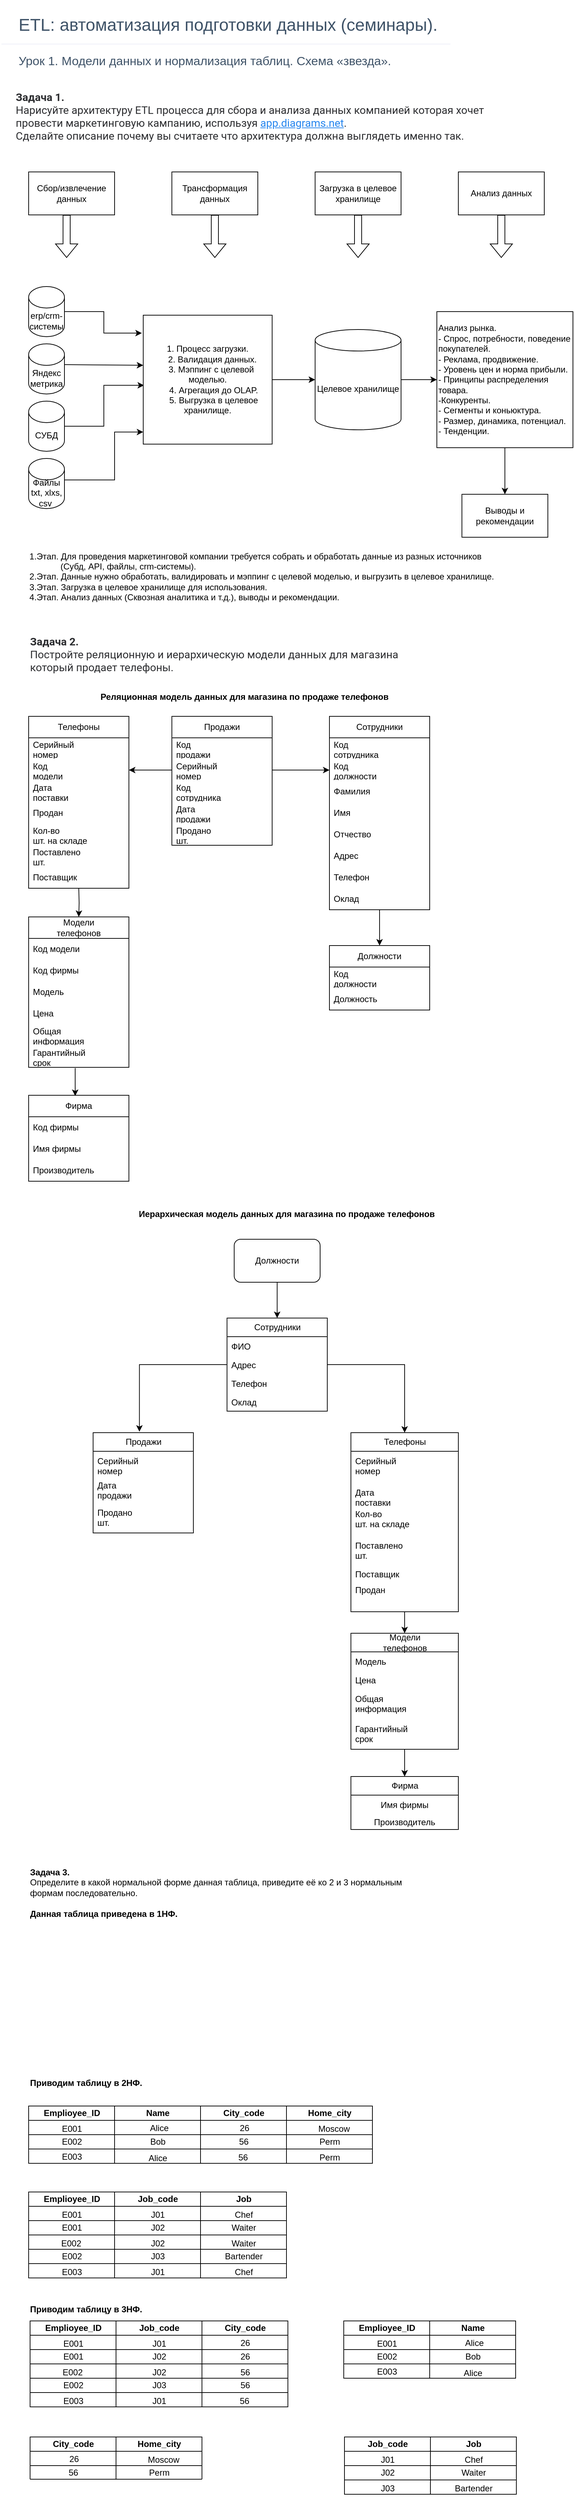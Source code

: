 <mxfile version="22.1.11" type="device">
  <diagram name="Страница — 1" id="2pCsTsZ0x85iyXRWBJ1C">
    <mxGraphModel dx="2501" dy="1915" grid="1" gridSize="10" guides="1" tooltips="1" connect="1" arrows="1" fold="1" page="1" pageScale="1" pageWidth="827" pageHeight="1169" math="0" shadow="0">
      <root>
        <mxCell id="0" />
        <mxCell id="1" parent="0" />
        <mxCell id="4Aqi2SxHFl3eGZzJkiWf-13" value="Продажи" style="swimlane;fontStyle=0;childLayout=stackLayout;horizontal=1;startSize=30;horizontalStack=0;resizeParent=1;resizeParentMax=0;resizeLast=0;collapsible=1;marginBottom=0;whiteSpace=wrap;html=1;" parent="1" vertex="1">
          <mxGeometry x="-560" y="-160" width="140" height="180" as="geometry" />
        </mxCell>
        <mxCell id="4Aqi2SxHFl3eGZzJkiWf-14" value="Код&lt;br/&gt;продажи" style="text;strokeColor=none;fillColor=none;align=left;verticalAlign=middle;spacingLeft=4;spacingRight=4;overflow=hidden;points=[[0,0.5],[1,0.5]];portConstraint=eastwest;rotatable=0;whiteSpace=wrap;html=1;" parent="4Aqi2SxHFl3eGZzJkiWf-13" vertex="1">
          <mxGeometry y="30" width="140" height="30" as="geometry" />
        </mxCell>
        <mxCell id="4Aqi2SxHFl3eGZzJkiWf-15" value="Серийный&lt;br/&gt;номер" style="text;strokeColor=none;fillColor=none;align=left;verticalAlign=middle;spacingLeft=4;spacingRight=4;overflow=hidden;points=[[0,0.5],[1,0.5]];portConstraint=eastwest;rotatable=0;whiteSpace=wrap;html=1;" parent="4Aqi2SxHFl3eGZzJkiWf-13" vertex="1">
          <mxGeometry y="60" width="140" height="30" as="geometry" />
        </mxCell>
        <mxCell id="4Aqi2SxHFl3eGZzJkiWf-16" value="Код&lt;br/&gt;сотрудника" style="text;strokeColor=none;fillColor=none;align=left;verticalAlign=middle;spacingLeft=4;spacingRight=4;overflow=hidden;points=[[0,0.5],[1,0.5]];portConstraint=eastwest;rotatable=0;whiteSpace=wrap;html=1;" parent="4Aqi2SxHFl3eGZzJkiWf-13" vertex="1">
          <mxGeometry y="90" width="140" height="30" as="geometry" />
        </mxCell>
        <mxCell id="ZsHg2eRCl6iXn9qxLOR--1" value="Дата&lt;br/&gt;продажи" style="text;strokeColor=none;fillColor=none;align=left;verticalAlign=middle;spacingLeft=4;spacingRight=4;overflow=hidden;points=[[0,0.5],[1,0.5]];portConstraint=eastwest;rotatable=0;whiteSpace=wrap;html=1;" parent="4Aqi2SxHFl3eGZzJkiWf-13" vertex="1">
          <mxGeometry y="120" width="140" height="30" as="geometry" />
        </mxCell>
        <mxCell id="ZsHg2eRCl6iXn9qxLOR--2" value="Продано&lt;br/&gt;шт." style="text;strokeColor=none;fillColor=none;align=left;verticalAlign=middle;spacingLeft=4;spacingRight=4;overflow=hidden;points=[[0,0.5],[1,0.5]];portConstraint=eastwest;rotatable=0;whiteSpace=wrap;html=1;" parent="4Aqi2SxHFl3eGZzJkiWf-13" vertex="1">
          <mxGeometry y="150" width="140" height="30" as="geometry" />
        </mxCell>
        <mxCell id="4Aqi2SxHFl3eGZzJkiWf-21" value="Сотрудники" style="swimlane;fontStyle=0;childLayout=stackLayout;horizontal=1;startSize=30;horizontalStack=0;resizeParent=1;resizeParentMax=0;resizeLast=0;collapsible=1;marginBottom=0;whiteSpace=wrap;html=1;" parent="1" vertex="1">
          <mxGeometry x="-340" y="-160" width="140" height="270" as="geometry">
            <mxRectangle x="-360" y="630" width="110" height="30" as="alternateBounds" />
          </mxGeometry>
        </mxCell>
        <mxCell id="4Aqi2SxHFl3eGZzJkiWf-22" value="Код&lt;br/&gt;сотрудника" style="text;strokeColor=none;fillColor=none;align=left;verticalAlign=middle;spacingLeft=4;spacingRight=4;overflow=hidden;points=[[0,0.5],[1,0.5]];portConstraint=eastwest;rotatable=0;whiteSpace=wrap;html=1;" parent="4Aqi2SxHFl3eGZzJkiWf-21" vertex="1">
          <mxGeometry y="30" width="140" height="30" as="geometry" />
        </mxCell>
        <mxCell id="4Aqi2SxHFl3eGZzJkiWf-23" value="Код&lt;br/&gt;должности" style="text;strokeColor=none;fillColor=none;align=left;verticalAlign=middle;spacingLeft=4;spacingRight=4;overflow=hidden;points=[[0,0.5],[1,0.5]];portConstraint=eastwest;rotatable=0;whiteSpace=wrap;html=1;" parent="4Aqi2SxHFl3eGZzJkiWf-21" vertex="1">
          <mxGeometry y="60" width="140" height="30" as="geometry" />
        </mxCell>
        <mxCell id="4Aqi2SxHFl3eGZzJkiWf-24" value="Фамилия" style="text;strokeColor=none;fillColor=none;align=left;verticalAlign=middle;spacingLeft=4;spacingRight=4;overflow=hidden;points=[[0,0.5],[1,0.5]];portConstraint=eastwest;rotatable=0;whiteSpace=wrap;html=1;" parent="4Aqi2SxHFl3eGZzJkiWf-21" vertex="1">
          <mxGeometry y="90" width="140" height="30" as="geometry" />
        </mxCell>
        <mxCell id="ZsHg2eRCl6iXn9qxLOR--3" value="Имя" style="text;strokeColor=none;fillColor=none;align=left;verticalAlign=middle;spacingLeft=4;spacingRight=4;overflow=hidden;points=[[0,0.5],[1,0.5]];portConstraint=eastwest;rotatable=0;whiteSpace=wrap;html=1;" parent="4Aqi2SxHFl3eGZzJkiWf-21" vertex="1">
          <mxGeometry y="120" width="140" height="30" as="geometry" />
        </mxCell>
        <mxCell id="ZsHg2eRCl6iXn9qxLOR--4" value="Отчество" style="text;strokeColor=none;fillColor=none;align=left;verticalAlign=middle;spacingLeft=4;spacingRight=4;overflow=hidden;points=[[0,0.5],[1,0.5]];portConstraint=eastwest;rotatable=0;whiteSpace=wrap;html=1;" parent="4Aqi2SxHFl3eGZzJkiWf-21" vertex="1">
          <mxGeometry y="150" width="140" height="30" as="geometry" />
        </mxCell>
        <mxCell id="ZsHg2eRCl6iXn9qxLOR--5" value="Адрес" style="text;strokeColor=none;fillColor=none;align=left;verticalAlign=middle;spacingLeft=4;spacingRight=4;overflow=hidden;points=[[0,0.5],[1,0.5]];portConstraint=eastwest;rotatable=0;whiteSpace=wrap;html=1;" parent="4Aqi2SxHFl3eGZzJkiWf-21" vertex="1">
          <mxGeometry y="180" width="140" height="30" as="geometry" />
        </mxCell>
        <mxCell id="ZsHg2eRCl6iXn9qxLOR--19" value="" style="endArrow=classic;html=1;rounded=0;entryX=0.5;entryY=0;entryDx=0;entryDy=0;" parent="4Aqi2SxHFl3eGZzJkiWf-21" target="4Aqi2SxHFl3eGZzJkiWf-25" edge="1">
          <mxGeometry width="50" height="50" relative="1" as="geometry">
            <mxPoint x="70" y="270" as="sourcePoint" />
            <mxPoint x="120" y="220" as="targetPoint" />
          </mxGeometry>
        </mxCell>
        <mxCell id="ZsHg2eRCl6iXn9qxLOR--6" value="Телефон" style="text;strokeColor=none;fillColor=none;align=left;verticalAlign=middle;spacingLeft=4;spacingRight=4;overflow=hidden;points=[[0,0.5],[1,0.5]];portConstraint=eastwest;rotatable=0;whiteSpace=wrap;html=1;" parent="4Aqi2SxHFl3eGZzJkiWf-21" vertex="1">
          <mxGeometry y="210" width="140" height="30" as="geometry" />
        </mxCell>
        <mxCell id="ZsHg2eRCl6iXn9qxLOR--7" value="Оклад" style="text;strokeColor=none;fillColor=none;align=left;verticalAlign=middle;spacingLeft=4;spacingRight=4;overflow=hidden;points=[[0,0.5],[1,0.5]];portConstraint=eastwest;rotatable=0;whiteSpace=wrap;html=1;" parent="4Aqi2SxHFl3eGZzJkiWf-21" vertex="1">
          <mxGeometry y="240" width="140" height="30" as="geometry" />
        </mxCell>
        <mxCell id="4Aqi2SxHFl3eGZzJkiWf-25" value="Должности" style="swimlane;fontStyle=0;childLayout=stackLayout;horizontal=1;startSize=30;horizontalStack=0;resizeParent=1;resizeParentMax=0;resizeLast=0;collapsible=1;marginBottom=0;whiteSpace=wrap;html=1;" parent="1" vertex="1">
          <mxGeometry x="-340" y="160" width="140" height="90" as="geometry" />
        </mxCell>
        <mxCell id="4Aqi2SxHFl3eGZzJkiWf-26" value="Код&lt;br/&gt;должности" style="text;strokeColor=none;fillColor=none;align=left;verticalAlign=middle;spacingLeft=4;spacingRight=4;overflow=hidden;points=[[0,0.5],[1,0.5]];portConstraint=eastwest;rotatable=0;whiteSpace=wrap;html=1;" parent="4Aqi2SxHFl3eGZzJkiWf-25" vertex="1">
          <mxGeometry y="30" width="140" height="30" as="geometry" />
        </mxCell>
        <mxCell id="4Aqi2SxHFl3eGZzJkiWf-27" value="Должность" style="text;strokeColor=none;fillColor=none;align=left;verticalAlign=middle;spacingLeft=4;spacingRight=4;overflow=hidden;points=[[0,0.5],[1,0.5]];portConstraint=eastwest;rotatable=0;whiteSpace=wrap;html=1;" parent="4Aqi2SxHFl3eGZzJkiWf-25" vertex="1">
          <mxGeometry y="60" width="140" height="30" as="geometry" />
        </mxCell>
        <mxCell id="4Aqi2SxHFl3eGZzJkiWf-49" value="Телефоны" style="swimlane;fontStyle=0;childLayout=stackLayout;horizontal=1;startSize=30;horizontalStack=0;resizeParent=1;resizeParentMax=0;resizeLast=0;collapsible=1;marginBottom=0;whiteSpace=wrap;html=1;" parent="1" vertex="1">
          <mxGeometry x="-760" y="-160" width="140" height="240" as="geometry" />
        </mxCell>
        <mxCell id="4Aqi2SxHFl3eGZzJkiWf-50" value="Серийный&lt;br/&gt;номер" style="text;strokeColor=none;fillColor=none;align=left;verticalAlign=middle;spacingLeft=4;spacingRight=4;overflow=hidden;points=[[0,0.5],[1,0.5]];portConstraint=eastwest;rotatable=0;whiteSpace=wrap;html=1;" parent="4Aqi2SxHFl3eGZzJkiWf-49" vertex="1">
          <mxGeometry y="30" width="140" height="30" as="geometry" />
        </mxCell>
        <mxCell id="4Aqi2SxHFl3eGZzJkiWf-51" value="Код&lt;br/&gt;модели" style="text;strokeColor=none;fillColor=none;align=left;verticalAlign=middle;spacingLeft=4;spacingRight=4;overflow=hidden;points=[[0,0.5],[1,0.5]];portConstraint=eastwest;rotatable=0;whiteSpace=wrap;html=1;" parent="4Aqi2SxHFl3eGZzJkiWf-49" vertex="1">
          <mxGeometry y="60" width="140" height="30" as="geometry" />
        </mxCell>
        <mxCell id="4Aqi2SxHFl3eGZzJkiWf-52" value="Дата&lt;br/&gt;поставки" style="text;strokeColor=none;fillColor=none;align=left;verticalAlign=middle;spacingLeft=4;spacingRight=4;overflow=hidden;points=[[0,0.5],[1,0.5]];portConstraint=eastwest;rotatable=0;whiteSpace=wrap;html=1;" parent="4Aqi2SxHFl3eGZzJkiWf-49" vertex="1">
          <mxGeometry y="90" width="140" height="30" as="geometry" />
        </mxCell>
        <mxCell id="ZsHg2eRCl6iXn9qxLOR--8" value="Продан" style="text;strokeColor=none;fillColor=none;align=left;verticalAlign=middle;spacingLeft=4;spacingRight=4;overflow=hidden;points=[[0,0.5],[1,0.5]];portConstraint=eastwest;rotatable=0;whiteSpace=wrap;html=1;" parent="4Aqi2SxHFl3eGZzJkiWf-49" vertex="1">
          <mxGeometry y="120" width="140" height="30" as="geometry" />
        </mxCell>
        <mxCell id="ZsHg2eRCl6iXn9qxLOR--9" value="Кол-во&lt;br/&gt;шт. на складе" style="text;strokeColor=none;fillColor=none;align=left;verticalAlign=middle;spacingLeft=4;spacingRight=4;overflow=hidden;points=[[0,0.5],[1,0.5]];portConstraint=eastwest;rotatable=0;whiteSpace=wrap;html=1;" parent="4Aqi2SxHFl3eGZzJkiWf-49" vertex="1">
          <mxGeometry y="150" width="140" height="30" as="geometry" />
        </mxCell>
        <mxCell id="ZsHg2eRCl6iXn9qxLOR--10" value="Поставлено&lt;br/&gt;шт." style="text;strokeColor=none;fillColor=none;align=left;verticalAlign=middle;spacingLeft=4;spacingRight=4;overflow=hidden;points=[[0,0.5],[1,0.5]];portConstraint=eastwest;rotatable=0;whiteSpace=wrap;html=1;" parent="4Aqi2SxHFl3eGZzJkiWf-49" vertex="1">
          <mxGeometry y="180" width="140" height="30" as="geometry" />
        </mxCell>
        <mxCell id="ZsHg2eRCl6iXn9qxLOR--11" value="Поставщик" style="text;strokeColor=none;fillColor=none;align=left;verticalAlign=middle;spacingLeft=4;spacingRight=4;overflow=hidden;points=[[0,0.5],[1,0.5]];portConstraint=eastwest;rotatable=0;whiteSpace=wrap;html=1;" parent="4Aqi2SxHFl3eGZzJkiWf-49" vertex="1">
          <mxGeometry y="210" width="140" height="30" as="geometry" />
        </mxCell>
        <mxCell id="4Aqi2SxHFl3eGZzJkiWf-53" value="Модели&lt;br/&gt;телефонов" style="swimlane;fontStyle=0;childLayout=stackLayout;horizontal=1;startSize=30;horizontalStack=0;resizeParent=1;resizeParentMax=0;resizeLast=0;collapsible=1;marginBottom=0;whiteSpace=wrap;html=1;" parent="1" vertex="1">
          <mxGeometry x="-760" y="120" width="140" height="210" as="geometry" />
        </mxCell>
        <mxCell id="4Aqi2SxHFl3eGZzJkiWf-54" value="Код модели" style="text;strokeColor=none;fillColor=none;align=left;verticalAlign=middle;spacingLeft=4;spacingRight=4;overflow=hidden;points=[[0,0.5],[1,0.5]];portConstraint=eastwest;rotatable=0;whiteSpace=wrap;html=1;" parent="4Aqi2SxHFl3eGZzJkiWf-53" vertex="1">
          <mxGeometry y="30" width="140" height="30" as="geometry" />
        </mxCell>
        <mxCell id="4Aqi2SxHFl3eGZzJkiWf-55" value="Код фирмы" style="text;strokeColor=none;fillColor=none;align=left;verticalAlign=middle;spacingLeft=4;spacingRight=4;overflow=hidden;points=[[0,0.5],[1,0.5]];portConstraint=eastwest;rotatable=0;whiteSpace=wrap;html=1;" parent="4Aqi2SxHFl3eGZzJkiWf-53" vertex="1">
          <mxGeometry y="60" width="140" height="30" as="geometry" />
        </mxCell>
        <mxCell id="4Aqi2SxHFl3eGZzJkiWf-56" value="Модель" style="text;strokeColor=none;fillColor=none;align=left;verticalAlign=middle;spacingLeft=4;spacingRight=4;overflow=hidden;points=[[0,0.5],[1,0.5]];portConstraint=eastwest;rotatable=0;whiteSpace=wrap;html=1;" parent="4Aqi2SxHFl3eGZzJkiWf-53" vertex="1">
          <mxGeometry y="90" width="140" height="30" as="geometry" />
        </mxCell>
        <mxCell id="ZsHg2eRCl6iXn9qxLOR--12" value="Цена" style="text;strokeColor=none;fillColor=none;align=left;verticalAlign=middle;spacingLeft=4;spacingRight=4;overflow=hidden;points=[[0,0.5],[1,0.5]];portConstraint=eastwest;rotatable=0;whiteSpace=wrap;html=1;" parent="4Aqi2SxHFl3eGZzJkiWf-53" vertex="1">
          <mxGeometry y="120" width="140" height="30" as="geometry" />
        </mxCell>
        <mxCell id="ZsHg2eRCl6iXn9qxLOR--13" value="Общая&lt;br/&gt;информация" style="text;strokeColor=none;fillColor=none;align=left;verticalAlign=middle;spacingLeft=4;spacingRight=4;overflow=hidden;points=[[0,0.5],[1,0.5]];portConstraint=eastwest;rotatable=0;whiteSpace=wrap;html=1;" parent="4Aqi2SxHFl3eGZzJkiWf-53" vertex="1">
          <mxGeometry y="150" width="140" height="30" as="geometry" />
        </mxCell>
        <mxCell id="ZsHg2eRCl6iXn9qxLOR--14" value="Гарантийный&lt;br style=&quot;border-color: var(--border-color);&quot;&gt;срок" style="text;strokeColor=none;fillColor=none;align=left;verticalAlign=middle;spacingLeft=4;spacingRight=4;overflow=hidden;points=[[0,0.5],[1,0.5]];portConstraint=eastwest;rotatable=0;whiteSpace=wrap;html=1;" parent="4Aqi2SxHFl3eGZzJkiWf-53" vertex="1">
          <mxGeometry y="180" width="140" height="30" as="geometry" />
        </mxCell>
        <mxCell id="4Aqi2SxHFl3eGZzJkiWf-57" value="Фирма" style="swimlane;fontStyle=0;childLayout=stackLayout;horizontal=1;startSize=30;horizontalStack=0;resizeParent=1;resizeParentMax=0;resizeLast=0;collapsible=1;marginBottom=0;whiteSpace=wrap;html=1;" parent="1" vertex="1">
          <mxGeometry x="-760" y="369" width="140" height="120" as="geometry" />
        </mxCell>
        <mxCell id="4Aqi2SxHFl3eGZzJkiWf-58" value="Код фирмы" style="text;strokeColor=none;fillColor=none;align=left;verticalAlign=middle;spacingLeft=4;spacingRight=4;overflow=hidden;points=[[0,0.5],[1,0.5]];portConstraint=eastwest;rotatable=0;whiteSpace=wrap;html=1;" parent="4Aqi2SxHFl3eGZzJkiWf-57" vertex="1">
          <mxGeometry y="30" width="140" height="30" as="geometry" />
        </mxCell>
        <mxCell id="4Aqi2SxHFl3eGZzJkiWf-59" value="Имя фирмы" style="text;strokeColor=none;fillColor=none;align=left;verticalAlign=middle;spacingLeft=4;spacingRight=4;overflow=hidden;points=[[0,0.5],[1,0.5]];portConstraint=eastwest;rotatable=0;whiteSpace=wrap;html=1;" parent="4Aqi2SxHFl3eGZzJkiWf-57" vertex="1">
          <mxGeometry y="60" width="140" height="30" as="geometry" />
        </mxCell>
        <mxCell id="ZsHg2eRCl6iXn9qxLOR--102" value="Производитель" style="text;strokeColor=none;fillColor=none;align=left;verticalAlign=middle;spacingLeft=4;spacingRight=4;overflow=hidden;points=[[0,0.5],[1,0.5]];portConstraint=eastwest;rotatable=0;whiteSpace=wrap;html=1;" parent="4Aqi2SxHFl3eGZzJkiWf-57" vertex="1">
          <mxGeometry y="90" width="140" height="30" as="geometry" />
        </mxCell>
        <mxCell id="4Aqi2SxHFl3eGZzJkiWf-68" value="&lt;header class=&quot;main-content-wrapper__header&quot; style=&quot;box-sizing: border-box; display: flex; align-items: center; min-height: 55px; padding: 0px 18px 8px 24px; border-bottom: 1px solid rgba(164, 175, 221, 0.2); font-family: Onest, sans-serif; font-style: normal; font-weight: 500; font-size: 24px; line-height: 24px; color: rgb(44, 45, 48); font-variant-ligatures: normal; font-variant-caps: normal; letter-spacing: normal; orphans: 2; text-align: start; text-indent: 0px; text-transform: none; widows: 2; word-spacing: 0px; -webkit-text-stroke-width: 0px; background-color: rgb(255, 255, 255); text-decoration-thickness: initial; text-decoration-style: initial; text-decoration-color: initial;&quot;&gt;&lt;h2 style=&quot;box-sizing: border-box; font-family: Onest, sans-serif; font-weight: 500; line-height: 24px; color: rgb(63, 83, 104); margin: 10px 0px 0px; font-size: 24px;&quot;&gt;ETL: автоматизация подготовки данных (семинары).&lt;/h2&gt;&lt;/header&gt;&lt;header style=&quot;box-sizing: border-box; display: flex; align-items: center; min-height: 55px; padding: 0px 18px 8px 24px; color: rgb(44, 45, 48); font-family: Onest, Roboto, &amp;quot;San Francisco&amp;quot;, &amp;quot;Helvetica Neue&amp;quot;, Helvetica, Arial; font-size: 15px; font-style: normal; font-variant-ligatures: normal; font-variant-caps: normal; font-weight: 400; letter-spacing: normal; orphans: 2; text-align: start; text-indent: 0px; text-transform: none; widows: 2; word-spacing: 0px; -webkit-text-stroke-width: 0px; background-color: rgb(255, 255, 255); text-decoration-thickness: initial; text-decoration-style: initial; text-decoration-color: initial;&quot;&gt;&lt;div class=&quot;title-block&quot; style=&quot;box-sizing: border-box; flex: 1 1 0%; position: relative;&quot;&gt;&lt;h3 class=&quot;title&quot; style=&quot;box-sizing: border-box; font-family: Onest, sans-serif; font-weight: 500; line-height: 24px; color: rgb(63, 83, 104); margin: 0px; font-size: 17px; font-style: normal;&quot;&gt;Урок 1. Модели данных и нормализация таблиц. Схема «звезда».&lt;/h3&gt;&lt;/div&gt;&lt;/header&gt;" style="text;whiteSpace=wrap;html=1;" parent="1" vertex="1">
          <mxGeometry x="-800" y="-1160" width="640" height="120" as="geometry" />
        </mxCell>
        <mxCell id="4Aqi2SxHFl3eGZzJkiWf-69" value="&lt;span style=&quot;color: rgb(44, 45, 48); font-family: Onest, Roboto, &amp;quot;San Francisco&amp;quot;, &amp;quot;Helvetica Neue&amp;quot;, Helvetica, Arial; font-size: 15px; font-style: normal; font-variant-ligatures: normal; font-variant-caps: normal; letter-spacing: normal; orphans: 2; text-align: start; text-indent: 0px; text-transform: none; widows: 2; word-spacing: 0px; -webkit-text-stroke-width: 0px; background-color: rgb(255, 255, 255); text-decoration-thickness: initial; text-decoration-style: initial; text-decoration-color: initial; float: none; display: inline !important;&quot;&gt;&lt;b&gt;Задача 1.&lt;/b&gt;&lt;br&gt;Нарисуйте архитектуру ETL процесса для сбора и анализа данных компанией которая хочет&amp;nbsp; &amp;nbsp; &amp;nbsp; &amp;nbsp; &amp;nbsp; &amp;nbsp; &amp;nbsp; провести маркетинговую кампанию, используя&lt;span style=&quot;font-weight: 400;&quot;&gt;&amp;nbsp;&lt;/span&gt;&lt;/span&gt;&lt;a href=&quot;http://app.diagrams.net/&quot; target=&quot;_blank&quot; style=&quot;box-sizing: border-box; background-color: rgb(255, 255, 255); color: rgb(37, 133, 238); text-decoration: underline; cursor: pointer; overflow-wrap: break-word; font-family: Onest, Roboto, &amp;quot;San Francisco&amp;quot;, &amp;quot;Helvetica Neue&amp;quot;, Helvetica, Arial; font-size: 15px; font-style: normal; font-variant-ligatures: normal; font-variant-caps: normal; font-weight: 400; letter-spacing: normal; orphans: 2; text-align: start; text-indent: 0px; text-transform: none; widows: 2; word-spacing: 0px; -webkit-text-stroke-width: 0px;&quot;&gt;app.diagrams.net&lt;/a&gt;&lt;span style=&quot;color: rgb(44, 45, 48); font-family: Onest, Roboto, &amp;quot;San Francisco&amp;quot;, &amp;quot;Helvetica Neue&amp;quot;, Helvetica, Arial; font-size: 15px; font-style: normal; font-variant-ligatures: normal; font-variant-caps: normal; font-weight: 400; letter-spacing: normal; orphans: 2; text-align: start; text-indent: 0px; text-transform: none; widows: 2; word-spacing: 0px; -webkit-text-stroke-width: 0px; background-color: rgb(255, 255, 255); text-decoration-thickness: initial; text-decoration-style: initial; text-decoration-color: initial; float: none; display: inline !important;&quot;&gt;.&lt;br&gt;Сделайте описание почему вы считаете что архитектура должна выглядеть именно так.&lt;/span&gt;" style="text;whiteSpace=wrap;html=1;" parent="1" vertex="1">
          <mxGeometry x="-780" y="-1040" width="710" height="80" as="geometry" />
        </mxCell>
        <mxCell id="4Aqi2SxHFl3eGZzJkiWf-70" value="Сбор/извлечение данных" style="rounded=0;whiteSpace=wrap;html=1;" parent="1" vertex="1">
          <mxGeometry x="-760" y="-920" width="120" height="60" as="geometry" />
        </mxCell>
        <mxCell id="4Aqi2SxHFl3eGZzJkiWf-71" value="Трансформация данных" style="rounded=0;whiteSpace=wrap;html=1;" parent="1" vertex="1">
          <mxGeometry x="-560" y="-920" width="120" height="60" as="geometry" />
        </mxCell>
        <mxCell id="4Aqi2SxHFl3eGZzJkiWf-72" value="Загрузка в целевое хранилище" style="rounded=0;whiteSpace=wrap;html=1;" parent="1" vertex="1">
          <mxGeometry x="-360" y="-920" width="120" height="60" as="geometry" />
        </mxCell>
        <mxCell id="4Aqi2SxHFl3eGZzJkiWf-73" value="Анализ данных" style="rounded=0;whiteSpace=wrap;html=1;" parent="1" vertex="1">
          <mxGeometry x="-160" y="-920" width="120" height="60" as="geometry" />
        </mxCell>
        <mxCell id="4Aqi2SxHFl3eGZzJkiWf-80" style="edgeStyle=orthogonalEdgeStyle;rounded=0;orthogonalLoop=1;jettySize=auto;html=1;entryX=-0.011;entryY=0.139;entryDx=0;entryDy=0;entryPerimeter=0;" parent="1" source="4Aqi2SxHFl3eGZzJkiWf-74" target="4Aqi2SxHFl3eGZzJkiWf-78" edge="1">
          <mxGeometry relative="1" as="geometry" />
        </mxCell>
        <mxCell id="4Aqi2SxHFl3eGZzJkiWf-74" value="erp/crm-системы" style="shape=cylinder3;whiteSpace=wrap;html=1;boundedLbl=1;backgroundOutline=1;size=15;" parent="1" vertex="1">
          <mxGeometry x="-760" y="-760" width="50" height="70" as="geometry" />
        </mxCell>
        <mxCell id="4Aqi2SxHFl3eGZzJkiWf-81" style="edgeStyle=orthogonalEdgeStyle;rounded=0;orthogonalLoop=1;jettySize=auto;html=1;entryX=0;entryY=0.394;entryDx=0;entryDy=0;entryPerimeter=0;" parent="1" edge="1">
          <mxGeometry relative="1" as="geometry">
            <mxPoint x="-710" y="-651" as="sourcePoint" />
            <mxPoint x="-600" y="-650.08" as="targetPoint" />
          </mxGeometry>
        </mxCell>
        <mxCell id="4Aqi2SxHFl3eGZzJkiWf-75" value="Яндекс&lt;br&gt;метрика" style="shape=cylinder3;whiteSpace=wrap;html=1;boundedLbl=1;backgroundOutline=1;size=15;" parent="1" vertex="1">
          <mxGeometry x="-760" y="-680" width="50" height="70" as="geometry" />
        </mxCell>
        <mxCell id="4Aqi2SxHFl3eGZzJkiWf-82" style="edgeStyle=orthogonalEdgeStyle;rounded=0;orthogonalLoop=1;jettySize=auto;html=1;entryX=0.006;entryY=0.544;entryDx=0;entryDy=0;entryPerimeter=0;" parent="1" source="4Aqi2SxHFl3eGZzJkiWf-76" target="4Aqi2SxHFl3eGZzJkiWf-78" edge="1">
          <mxGeometry relative="1" as="geometry" />
        </mxCell>
        <mxCell id="4Aqi2SxHFl3eGZzJkiWf-76" value="СУБД" style="shape=cylinder3;whiteSpace=wrap;html=1;boundedLbl=1;backgroundOutline=1;size=15;" parent="1" vertex="1">
          <mxGeometry x="-760" y="-600" width="50" height="70" as="geometry" />
        </mxCell>
        <mxCell id="4Aqi2SxHFl3eGZzJkiWf-83" style="edgeStyle=orthogonalEdgeStyle;rounded=0;orthogonalLoop=1;jettySize=auto;html=1;entryX=0;entryY=0.906;entryDx=0;entryDy=0;entryPerimeter=0;" parent="1" source="4Aqi2SxHFl3eGZzJkiWf-77" target="4Aqi2SxHFl3eGZzJkiWf-78" edge="1">
          <mxGeometry relative="1" as="geometry">
            <Array as="points">
              <mxPoint x="-640" y="-490" />
              <mxPoint x="-640" y="-557" />
            </Array>
          </mxGeometry>
        </mxCell>
        <mxCell id="4Aqi2SxHFl3eGZzJkiWf-77" value="Файлы&lt;br&gt;txt, xlxs, csv&amp;nbsp;" style="shape=cylinder3;whiteSpace=wrap;html=1;boundedLbl=1;backgroundOutline=1;size=15;" parent="1" vertex="1">
          <mxGeometry x="-760" y="-520" width="50" height="70" as="geometry" />
        </mxCell>
        <mxCell id="4Aqi2SxHFl3eGZzJkiWf-84" style="edgeStyle=orthogonalEdgeStyle;rounded=0;orthogonalLoop=1;jettySize=auto;html=1;entryX=0;entryY=0.5;entryDx=0;entryDy=0;entryPerimeter=0;" parent="1" source="4Aqi2SxHFl3eGZzJkiWf-78" target="4Aqi2SxHFl3eGZzJkiWf-79" edge="1">
          <mxGeometry relative="1" as="geometry" />
        </mxCell>
        <mxCell id="4Aqi2SxHFl3eGZzJkiWf-78" value="1. Процесс загрузки.&lt;br&gt;&amp;nbsp; &amp;nbsp; 2. Валидация данных.&lt;br&gt;&amp;nbsp; &amp;nbsp;3. Мэппинг с целевой&lt;br&gt;моделью.&lt;br&gt;&amp;nbsp; &amp;nbsp; &amp;nbsp;4. Агрегация до OLAP.&lt;br&gt;&amp;nbsp; &amp;nbsp; &amp;nbsp;5. Выгрузка в целевое хранилище." style="whiteSpace=wrap;html=1;aspect=fixed;" parent="1" vertex="1">
          <mxGeometry x="-600" y="-720" width="180" height="180" as="geometry" />
        </mxCell>
        <mxCell id="4Aqi2SxHFl3eGZzJkiWf-87" style="edgeStyle=orthogonalEdgeStyle;rounded=0;orthogonalLoop=1;jettySize=auto;html=1;entryX=0;entryY=0.5;entryDx=0;entryDy=0;" parent="1" source="4Aqi2SxHFl3eGZzJkiWf-79" target="4Aqi2SxHFl3eGZzJkiWf-85" edge="1">
          <mxGeometry relative="1" as="geometry" />
        </mxCell>
        <mxCell id="4Aqi2SxHFl3eGZzJkiWf-79" value="Целевое хранилище" style="shape=cylinder3;whiteSpace=wrap;html=1;boundedLbl=1;backgroundOutline=1;size=15;" parent="1" vertex="1">
          <mxGeometry x="-360" y="-700" width="120" height="140" as="geometry" />
        </mxCell>
        <mxCell id="4Aqi2SxHFl3eGZzJkiWf-93" value="" style="edgeStyle=orthogonalEdgeStyle;rounded=0;orthogonalLoop=1;jettySize=auto;html=1;" parent="1" source="4Aqi2SxHFl3eGZzJkiWf-85" target="4Aqi2SxHFl3eGZzJkiWf-92" edge="1">
          <mxGeometry relative="1" as="geometry" />
        </mxCell>
        <mxCell id="4Aqi2SxHFl3eGZzJkiWf-85" value="Анализ рынка.&lt;br&gt;- Спрос, потребности, поведение покупателей.&lt;br&gt;- Реклама, продвижение.&lt;br&gt;- Уровень цен и норма прибыли.&lt;br&gt;- Принципы распределения товара.&lt;br&gt;-Конкуренты.&lt;br&gt;- Сегменты и коньюктура.&lt;br&gt;- Размер, динамика, потенциал.&lt;br&gt;- Тенденции." style="whiteSpace=wrap;html=1;aspect=fixed;align=left;" parent="1" vertex="1">
          <mxGeometry x="-190" y="-725" width="190" height="190" as="geometry" />
        </mxCell>
        <mxCell id="4Aqi2SxHFl3eGZzJkiWf-88" value="" style="shape=flexArrow;endArrow=classic;html=1;rounded=0;exitX=0.442;exitY=1;exitDx=0;exitDy=0;exitPerimeter=0;" parent="1" source="4Aqi2SxHFl3eGZzJkiWf-70" edge="1">
          <mxGeometry width="50" height="50" relative="1" as="geometry">
            <mxPoint x="-690" y="-790" as="sourcePoint" />
            <mxPoint x="-707" y="-800" as="targetPoint" />
          </mxGeometry>
        </mxCell>
        <mxCell id="4Aqi2SxHFl3eGZzJkiWf-89" value="" style="shape=flexArrow;endArrow=classic;html=1;rounded=0;exitX=0.442;exitY=1;exitDx=0;exitDy=0;exitPerimeter=0;" parent="1" edge="1">
          <mxGeometry width="50" height="50" relative="1" as="geometry">
            <mxPoint x="-500" y="-860" as="sourcePoint" />
            <mxPoint x="-500" y="-800" as="targetPoint" />
          </mxGeometry>
        </mxCell>
        <mxCell id="4Aqi2SxHFl3eGZzJkiWf-90" value="" style="shape=flexArrow;endArrow=classic;html=1;rounded=0;exitX=0.442;exitY=1;exitDx=0;exitDy=0;exitPerimeter=0;" parent="1" edge="1">
          <mxGeometry width="50" height="50" relative="1" as="geometry">
            <mxPoint x="-300" y="-860" as="sourcePoint" />
            <mxPoint x="-300" y="-800" as="targetPoint" />
          </mxGeometry>
        </mxCell>
        <mxCell id="4Aqi2SxHFl3eGZzJkiWf-91" value="" style="shape=flexArrow;endArrow=classic;html=1;rounded=0;exitX=0.442;exitY=1;exitDx=0;exitDy=0;exitPerimeter=0;" parent="1" edge="1">
          <mxGeometry width="50" height="50" relative="1" as="geometry">
            <mxPoint x="-100" y="-860" as="sourcePoint" />
            <mxPoint x="-100" y="-800" as="targetPoint" />
          </mxGeometry>
        </mxCell>
        <mxCell id="4Aqi2SxHFl3eGZzJkiWf-92" value="Выводы и рекомендации" style="rounded=0;whiteSpace=wrap;html=1;" parent="1" vertex="1">
          <mxGeometry x="-155" y="-470" width="120" height="60" as="geometry" />
        </mxCell>
        <mxCell id="4Aqi2SxHFl3eGZzJkiWf-94" value="&lt;div style=&quot;text-align: left;&quot;&gt;&lt;span style=&quot;background-color: initial;&quot;&gt;1.Этап. Для проведения маркетинговой компании требуется собрать и обработать данные из разных источников&lt;/span&gt;&lt;/div&gt;&lt;div style=&quot;text-align: left;&quot;&gt;&lt;span style=&quot;background-color: initial;&quot;&gt;&amp;nbsp; &amp;nbsp; &amp;nbsp; &amp;nbsp; &amp;nbsp; &amp;nbsp; &amp;nbsp;(Субд, API, файлы, crm-системы).&lt;/span&gt;&lt;/div&gt;&lt;div style=&quot;text-align: left;&quot;&gt;&lt;span style=&quot;background-color: initial;&quot;&gt;2.Этап. Д&lt;/span&gt;&lt;span style=&quot;background-color: initial;&quot;&gt;анные нужно обработать, валидировать и мэппинг с целевой моделью, и выгрузить в целевое хранилище.&lt;/span&gt;&lt;/div&gt;&lt;div style=&quot;text-align: left;&quot;&gt;&lt;span style=&quot;background-color: initial;&quot;&gt;3.Этап. Загрузка в целевое хранилище для использования.&lt;/span&gt;&lt;/div&gt;&lt;div style=&quot;text-align: left;&quot;&gt;&lt;span style=&quot;background-color: initial;&quot;&gt;4.Этап. Анализ данных (Сквозная аналитика и т.д.), выводы и рекомендации.&lt;/span&gt;&lt;/div&gt;" style="text;html=1;align=center;verticalAlign=middle;resizable=0;points=[];autosize=1;strokeColor=none;fillColor=none;" parent="1" vertex="1">
          <mxGeometry x="-770" y="-400" width="670" height="90" as="geometry" />
        </mxCell>
        <mxCell id="4Aqi2SxHFl3eGZzJkiWf-95" value="&lt;span style=&quot;color: rgb(44, 45, 48); font-family: Onest, Roboto, &amp;quot;San Francisco&amp;quot;, &amp;quot;Helvetica Neue&amp;quot;, Helvetica, Arial; font-size: 15px; font-style: normal; font-variant-ligatures: normal; font-variant-caps: normal; letter-spacing: normal; orphans: 2; text-align: start; text-indent: 0px; text-transform: none; widows: 2; word-spacing: 0px; -webkit-text-stroke-width: 0px; background-color: rgb(255, 255, 255); text-decoration-thickness: initial; text-decoration-style: initial; text-decoration-color: initial; float: none; display: inline !important;&quot;&gt;&lt;b&gt;Задача 2.&lt;/b&gt;&lt;br&gt;Постройте реляционную и иерархическую модели данных для магазина который продает телефоны.&lt;/span&gt;" style="text;whiteSpace=wrap;html=1;" parent="1" vertex="1">
          <mxGeometry x="-760" y="-280" width="560" height="60" as="geometry" />
        </mxCell>
        <mxCell id="ZsHg2eRCl6iXn9qxLOR--15" value="" style="edgeStyle=orthogonalEdgeStyle;rounded=0;orthogonalLoop=1;jettySize=auto;html=1;entryX=1;entryY=0.5;entryDx=0;entryDy=0;" parent="1" source="4Aqi2SxHFl3eGZzJkiWf-15" target="4Aqi2SxHFl3eGZzJkiWf-51" edge="1">
          <mxGeometry relative="1" as="geometry" />
        </mxCell>
        <mxCell id="ZsHg2eRCl6iXn9qxLOR--16" style="edgeStyle=orthogonalEdgeStyle;rounded=0;orthogonalLoop=1;jettySize=auto;html=1;entryX=0;entryY=0.5;entryDx=0;entryDy=0;" parent="1" source="4Aqi2SxHFl3eGZzJkiWf-15" target="4Aqi2SxHFl3eGZzJkiWf-23" edge="1">
          <mxGeometry relative="1" as="geometry" />
        </mxCell>
        <mxCell id="ZsHg2eRCl6iXn9qxLOR--17" value="" style="edgeStyle=orthogonalEdgeStyle;rounded=0;orthogonalLoop=1;jettySize=auto;html=1;" parent="1" edge="1">
          <mxGeometry relative="1" as="geometry">
            <mxPoint x="-690" y="80" as="sourcePoint" />
            <mxPoint x="-690" y="120" as="targetPoint" />
          </mxGeometry>
        </mxCell>
        <mxCell id="ZsHg2eRCl6iXn9qxLOR--18" value="" style="endArrow=classic;html=1;rounded=0;exitX=0.464;exitY=1.033;exitDx=0;exitDy=0;exitPerimeter=0;" parent="1" source="ZsHg2eRCl6iXn9qxLOR--14" edge="1">
          <mxGeometry width="50" height="50" relative="1" as="geometry">
            <mxPoint x="-10" y="240" as="sourcePoint" />
            <mxPoint x="-695" y="370" as="targetPoint" />
          </mxGeometry>
        </mxCell>
        <mxCell id="ZsHg2eRCl6iXn9qxLOR--20" value="&lt;b&gt;Реляционная модель данных для магазина по продаже телефонов&lt;/b&gt;" style="text;html=1;align=center;verticalAlign=middle;resizable=0;points=[];autosize=1;strokeColor=none;fillColor=none;" parent="1" vertex="1">
          <mxGeometry x="-674" y="-202" width="430" height="30" as="geometry" />
        </mxCell>
        <mxCell id="ZsHg2eRCl6iXn9qxLOR--21" value="&lt;b style=&quot;border-color: var(--border-color);&quot;&gt;Иерархическая модель данных для магазина по продаже телефонов&lt;/b&gt;" style="text;html=1;align=center;verticalAlign=middle;resizable=0;points=[];autosize=1;strokeColor=none;fillColor=none;" parent="1" vertex="1">
          <mxGeometry x="-620" y="520" width="440" height="30" as="geometry" />
        </mxCell>
        <mxCell id="ZsHg2eRCl6iXn9qxLOR--44" value="" style="edgeStyle=orthogonalEdgeStyle;rounded=0;orthogonalLoop=1;jettySize=auto;html=1;entryX=0.5;entryY=0;entryDx=0;entryDy=0;" parent="1" source="ZsHg2eRCl6iXn9qxLOR--22" target="ZsHg2eRCl6iXn9qxLOR--59" edge="1">
          <mxGeometry relative="1" as="geometry">
            <mxPoint x="-413" y="670" as="targetPoint" />
          </mxGeometry>
        </mxCell>
        <mxCell id="ZsHg2eRCl6iXn9qxLOR--22" value="Должности" style="rounded=1;whiteSpace=wrap;html=1;" parent="1" vertex="1">
          <mxGeometry x="-473" y="570" width="120" height="60" as="geometry" />
        </mxCell>
        <mxCell id="ZsHg2eRCl6iXn9qxLOR--59" value="Сотрудники" style="swimlane;fontStyle=0;childLayout=stackLayout;horizontal=1;startSize=26;fillColor=none;horizontalStack=0;resizeParent=1;resizeParentMax=0;resizeLast=0;collapsible=1;marginBottom=0;html=1;" parent="1" vertex="1">
          <mxGeometry x="-483" y="680" width="140" height="130" as="geometry" />
        </mxCell>
        <mxCell id="ZsHg2eRCl6iXn9qxLOR--60" value="ФИО" style="text;strokeColor=none;fillColor=none;align=left;verticalAlign=top;spacingLeft=4;spacingRight=4;overflow=hidden;rotatable=0;points=[[0,0.5],[1,0.5]];portConstraint=eastwest;whiteSpace=wrap;html=1;" parent="ZsHg2eRCl6iXn9qxLOR--59" vertex="1">
          <mxGeometry y="26" width="140" height="26" as="geometry" />
        </mxCell>
        <mxCell id="ZsHg2eRCl6iXn9qxLOR--61" value="Адрес" style="text;strokeColor=none;fillColor=none;align=left;verticalAlign=top;spacingLeft=4;spacingRight=4;overflow=hidden;rotatable=0;points=[[0,0.5],[1,0.5]];portConstraint=eastwest;whiteSpace=wrap;html=1;" parent="ZsHg2eRCl6iXn9qxLOR--59" vertex="1">
          <mxGeometry y="52" width="140" height="26" as="geometry" />
        </mxCell>
        <mxCell id="ZsHg2eRCl6iXn9qxLOR--62" value="Телефон" style="text;strokeColor=none;fillColor=none;align=left;verticalAlign=top;spacingLeft=4;spacingRight=4;overflow=hidden;rotatable=0;points=[[0,0.5],[1,0.5]];portConstraint=eastwest;whiteSpace=wrap;html=1;" parent="ZsHg2eRCl6iXn9qxLOR--59" vertex="1">
          <mxGeometry y="78" width="140" height="26" as="geometry" />
        </mxCell>
        <mxCell id="ZsHg2eRCl6iXn9qxLOR--63" value="Оклад" style="text;strokeColor=none;fillColor=none;align=left;verticalAlign=top;spacingLeft=4;spacingRight=4;overflow=hidden;rotatable=0;points=[[0,0.5],[1,0.5]];portConstraint=eastwest;whiteSpace=wrap;html=1;" parent="ZsHg2eRCl6iXn9qxLOR--59" vertex="1">
          <mxGeometry y="104" width="140" height="26" as="geometry" />
        </mxCell>
        <mxCell id="ZsHg2eRCl6iXn9qxLOR--74" value="Продажи" style="swimlane;fontStyle=0;childLayout=stackLayout;horizontal=1;startSize=26;fillColor=none;horizontalStack=0;resizeParent=1;resizeParentMax=0;resizeLast=0;collapsible=1;marginBottom=0;html=1;" parent="1" vertex="1">
          <mxGeometry x="-670" y="840" width="140" height="140" as="geometry" />
        </mxCell>
        <mxCell id="ZsHg2eRCl6iXn9qxLOR--75" value="Серийный&lt;br style=&quot;border-color: var(--border-color);&quot;&gt;номер" style="text;strokeColor=none;fillColor=none;align=left;verticalAlign=top;spacingLeft=4;spacingRight=4;overflow=hidden;rotatable=0;points=[[0,0.5],[1,0.5]];portConstraint=eastwest;whiteSpace=wrap;html=1;" parent="ZsHg2eRCl6iXn9qxLOR--74" vertex="1">
          <mxGeometry y="26" width="140" height="34" as="geometry" />
        </mxCell>
        <mxCell id="ZsHg2eRCl6iXn9qxLOR--76" value="Дата&lt;br style=&quot;border-color: var(--border-color);&quot;&gt;продажи" style="text;strokeColor=none;fillColor=none;align=left;verticalAlign=top;spacingLeft=4;spacingRight=4;overflow=hidden;rotatable=0;points=[[0,0.5],[1,0.5]];portConstraint=eastwest;whiteSpace=wrap;html=1;" parent="ZsHg2eRCl6iXn9qxLOR--74" vertex="1">
          <mxGeometry y="60" width="140" height="38" as="geometry" />
        </mxCell>
        <mxCell id="ZsHg2eRCl6iXn9qxLOR--77" value="Продано&lt;br style=&quot;border-color: var(--border-color);&quot;&gt;шт." style="text;strokeColor=none;fillColor=none;align=left;verticalAlign=top;spacingLeft=4;spacingRight=4;overflow=hidden;rotatable=0;points=[[0,0.5],[1,0.5]];portConstraint=eastwest;whiteSpace=wrap;html=1;" parent="ZsHg2eRCl6iXn9qxLOR--74" vertex="1">
          <mxGeometry y="98" width="140" height="42" as="geometry" />
        </mxCell>
        <mxCell id="ZsHg2eRCl6iXn9qxLOR--96" value="" style="edgeStyle=orthogonalEdgeStyle;rounded=0;orthogonalLoop=1;jettySize=auto;html=1;entryX=0.5;entryY=0;entryDx=0;entryDy=0;" parent="1" source="ZsHg2eRCl6iXn9qxLOR--78" target="ZsHg2eRCl6iXn9qxLOR--82" edge="1">
          <mxGeometry relative="1" as="geometry" />
        </mxCell>
        <mxCell id="ZsHg2eRCl6iXn9qxLOR--78" value="Телефоны" style="swimlane;fontStyle=0;childLayout=stackLayout;horizontal=1;startSize=26;fillColor=none;horizontalStack=0;resizeParent=1;resizeParentMax=0;resizeLast=0;collapsible=1;marginBottom=0;html=1;" parent="1" vertex="1">
          <mxGeometry x="-310" y="840" width="150" height="250" as="geometry" />
        </mxCell>
        <mxCell id="ZsHg2eRCl6iXn9qxLOR--79" value="Серийный&lt;br style=&quot;border-color: var(--border-color);&quot;&gt;номер" style="text;strokeColor=none;fillColor=none;align=left;verticalAlign=top;spacingLeft=4;spacingRight=4;overflow=hidden;rotatable=0;points=[[0,0.5],[1,0.5]];portConstraint=eastwest;whiteSpace=wrap;html=1;" parent="ZsHg2eRCl6iXn9qxLOR--78" vertex="1">
          <mxGeometry y="26" width="150" height="44" as="geometry" />
        </mxCell>
        <mxCell id="ZsHg2eRCl6iXn9qxLOR--80" value="Дата&lt;br style=&quot;border-color: var(--border-color);&quot;&gt;поставки" style="text;strokeColor=none;fillColor=none;align=left;verticalAlign=top;spacingLeft=4;spacingRight=4;overflow=hidden;rotatable=0;points=[[0,0.5],[1,0.5]];portConstraint=eastwest;whiteSpace=wrap;html=1;" parent="ZsHg2eRCl6iXn9qxLOR--78" vertex="1">
          <mxGeometry y="70" width="150" height="30" as="geometry" />
        </mxCell>
        <mxCell id="ZsHg2eRCl6iXn9qxLOR--81" value="Кол-во&lt;br style=&quot;border-color: var(--border-color);&quot;&gt;шт. на складе" style="text;strokeColor=none;fillColor=none;align=left;verticalAlign=top;spacingLeft=4;spacingRight=4;overflow=hidden;rotatable=0;points=[[0,0.5],[1,0.5]];portConstraint=eastwest;whiteSpace=wrap;html=1;" parent="ZsHg2eRCl6iXn9qxLOR--78" vertex="1">
          <mxGeometry y="100" width="150" height="44" as="geometry" />
        </mxCell>
        <mxCell id="ZsHg2eRCl6iXn9qxLOR--90" value="Поставлено&lt;br style=&quot;border-color: var(--border-color);&quot;&gt;шт." style="text;strokeColor=none;fillColor=none;align=left;verticalAlign=top;spacingLeft=4;spacingRight=4;overflow=hidden;rotatable=0;points=[[0,0.5],[1,0.5]];portConstraint=eastwest;whiteSpace=wrap;html=1;" parent="ZsHg2eRCl6iXn9qxLOR--78" vertex="1">
          <mxGeometry y="144" width="150" height="40" as="geometry" />
        </mxCell>
        <mxCell id="ZsHg2eRCl6iXn9qxLOR--91" value="Поставщик" style="text;strokeColor=none;fillColor=none;align=left;verticalAlign=top;spacingLeft=4;spacingRight=4;overflow=hidden;rotatable=0;points=[[0,0.5],[1,0.5]];portConstraint=eastwest;whiteSpace=wrap;html=1;" parent="ZsHg2eRCl6iXn9qxLOR--78" vertex="1">
          <mxGeometry y="184" width="150" height="22" as="geometry" />
        </mxCell>
        <mxCell id="ZsHg2eRCl6iXn9qxLOR--98" value="Продан" style="text;strokeColor=none;fillColor=none;align=left;verticalAlign=top;spacingLeft=4;spacingRight=4;overflow=hidden;rotatable=0;points=[[0,0.5],[1,0.5]];portConstraint=eastwest;whiteSpace=wrap;html=1;" parent="ZsHg2eRCl6iXn9qxLOR--78" vertex="1">
          <mxGeometry y="206" width="150" height="44" as="geometry" />
        </mxCell>
        <mxCell id="ZsHg2eRCl6iXn9qxLOR--97" value="" style="edgeStyle=orthogonalEdgeStyle;rounded=0;orthogonalLoop=1;jettySize=auto;html=1;entryX=0.5;entryY=0;entryDx=0;entryDy=0;" parent="1" source="ZsHg2eRCl6iXn9qxLOR--82" target="ZsHg2eRCl6iXn9qxLOR--86" edge="1">
          <mxGeometry relative="1" as="geometry" />
        </mxCell>
        <mxCell id="ZsHg2eRCl6iXn9qxLOR--82" value="Модели&lt;br style=&quot;border-color: var(--border-color);&quot;&gt;&lt;span style=&quot;&quot;&gt;телефонов&lt;/span&gt;" style="swimlane;fontStyle=0;childLayout=stackLayout;horizontal=1;startSize=26;fillColor=none;horizontalStack=0;resizeParent=1;resizeParentMax=0;resizeLast=0;collapsible=1;marginBottom=0;html=1;" parent="1" vertex="1">
          <mxGeometry x="-310" y="1120" width="150" height="162" as="geometry" />
        </mxCell>
        <mxCell id="ZsHg2eRCl6iXn9qxLOR--83" value="Модель" style="text;strokeColor=none;fillColor=none;align=left;verticalAlign=top;spacingLeft=4;spacingRight=4;overflow=hidden;rotatable=0;points=[[0,0.5],[1,0.5]];portConstraint=eastwest;whiteSpace=wrap;html=1;" parent="ZsHg2eRCl6iXn9qxLOR--82" vertex="1">
          <mxGeometry y="26" width="150" height="26" as="geometry" />
        </mxCell>
        <mxCell id="ZsHg2eRCl6iXn9qxLOR--84" value="Цена" style="text;strokeColor=none;fillColor=none;align=left;verticalAlign=top;spacingLeft=4;spacingRight=4;overflow=hidden;rotatable=0;points=[[0,0.5],[1,0.5]];portConstraint=eastwest;whiteSpace=wrap;html=1;" parent="ZsHg2eRCl6iXn9qxLOR--82" vertex="1">
          <mxGeometry y="52" width="150" height="26" as="geometry" />
        </mxCell>
        <mxCell id="ZsHg2eRCl6iXn9qxLOR--85" value="Общая&lt;br style=&quot;border-color: var(--border-color);&quot;&gt;информация" style="text;strokeColor=none;fillColor=none;align=left;verticalAlign=top;spacingLeft=4;spacingRight=4;overflow=hidden;rotatable=0;points=[[0,0.5],[1,0.5]];portConstraint=eastwest;whiteSpace=wrap;html=1;" parent="ZsHg2eRCl6iXn9qxLOR--82" vertex="1">
          <mxGeometry y="78" width="150" height="42" as="geometry" />
        </mxCell>
        <mxCell id="ZsHg2eRCl6iXn9qxLOR--92" value="Гарантийный&lt;br style=&quot;border-color: var(--border-color);&quot;&gt;срок" style="text;strokeColor=none;fillColor=none;align=left;verticalAlign=top;spacingLeft=4;spacingRight=4;overflow=hidden;rotatable=0;points=[[0,0.5],[1,0.5]];portConstraint=eastwest;whiteSpace=wrap;html=1;" parent="ZsHg2eRCl6iXn9qxLOR--82" vertex="1">
          <mxGeometry y="120" width="150" height="42" as="geometry" />
        </mxCell>
        <mxCell id="ZsHg2eRCl6iXn9qxLOR--86" value="Фирма" style="swimlane;fontStyle=0;childLayout=stackLayout;horizontal=1;startSize=26;fillColor=none;horizontalStack=0;resizeParent=1;resizeParentMax=0;resizeLast=0;collapsible=1;marginBottom=0;html=1;" parent="1" vertex="1">
          <mxGeometry x="-310" y="1320" width="150" height="74" as="geometry" />
        </mxCell>
        <mxCell id="ZsHg2eRCl6iXn9qxLOR--87" value="Имя фирмы" style="text;strokeColor=none;fillColor=none;align=center;verticalAlign=top;spacingLeft=4;spacingRight=4;overflow=hidden;rotatable=0;points=[[0,0.5],[1,0.5]];portConstraint=eastwest;whiteSpace=wrap;html=1;" parent="ZsHg2eRCl6iXn9qxLOR--86" vertex="1">
          <mxGeometry y="26" width="150" height="24" as="geometry" />
        </mxCell>
        <mxCell id="ZsHg2eRCl6iXn9qxLOR--101" value="Производитель" style="text;strokeColor=none;fillColor=none;align=center;verticalAlign=top;spacingLeft=4;spacingRight=4;overflow=hidden;rotatable=0;points=[[0,0.5],[1,0.5]];portConstraint=eastwest;whiteSpace=wrap;html=1;" parent="ZsHg2eRCl6iXn9qxLOR--86" vertex="1">
          <mxGeometry y="50" width="150" height="24" as="geometry" />
        </mxCell>
        <mxCell id="ZsHg2eRCl6iXn9qxLOR--93" style="edgeStyle=orthogonalEdgeStyle;rounded=0;orthogonalLoop=1;jettySize=auto;html=1;entryX=0.462;entryY=-0.01;entryDx=0;entryDy=0;entryPerimeter=0;" parent="1" source="ZsHg2eRCl6iXn9qxLOR--61" target="ZsHg2eRCl6iXn9qxLOR--74" edge="1">
          <mxGeometry relative="1" as="geometry" />
        </mxCell>
        <mxCell id="ZsHg2eRCl6iXn9qxLOR--94" style="edgeStyle=orthogonalEdgeStyle;rounded=0;orthogonalLoop=1;jettySize=auto;html=1;" parent="1" source="ZsHg2eRCl6iXn9qxLOR--61" target="ZsHg2eRCl6iXn9qxLOR--78" edge="1">
          <mxGeometry relative="1" as="geometry" />
        </mxCell>
        <mxCell id="ZsHg2eRCl6iXn9qxLOR--99" value="&lt;div style=&quot;text-align: left;&quot;&gt;&lt;/div&gt;&lt;img style=&quot;box-sizing: border-box; border: 0px; vertical-align: middle; color: rgb(44, 45, 48); font-family: Onest, Roboto, &amp;quot;San Francisco&amp;quot;, &amp;quot;Helvetica Neue&amp;quot;, Helvetica, Arial; font-size: 15px; text-align: start; background-color: rgb(255, 255, 255);&quot; alt=&quot;&quot; src=&quot;https://gbcdn.mrgcdn.ru/uploads/asset/5551733/attachment/3d0e8fa27885fc7776da73e9948e0522.png&quot;&gt;" style="text;html=1;align=center;verticalAlign=middle;resizable=0;points=[];autosize=1;strokeColor=none;fillColor=none;" parent="1" vertex="1">
          <mxGeometry x="-770" y="1530" width="680" height="180" as="geometry" />
        </mxCell>
        <mxCell id="ZsHg2eRCl6iXn9qxLOR--103" value="&lt;b&gt;Приводим таблицу в 2НФ.&lt;/b&gt;" style="text;whiteSpace=wrap;html=1;" parent="1" vertex="1">
          <mxGeometry x="-760" y="1734" width="270" height="40" as="geometry" />
        </mxCell>
        <mxCell id="ZsHg2eRCl6iXn9qxLOR--104" value="&lt;b&gt;Задача 3.&lt;br&gt;&lt;/b&gt;Определите в какой нормальной форме данная таблица, приведите её ко 2 и 3 нормальным формам последовательно.&lt;br&gt;&lt;br&gt;&lt;b style=&quot;border-color: var(--border-color);&quot;&gt;Данная таблица приведена в 1НФ.&lt;/b&gt;" style="text;whiteSpace=wrap;html=1;" parent="1" vertex="1">
          <mxGeometry x="-760" y="1440" width="560" height="90" as="geometry" />
        </mxCell>
        <mxCell id="ZsHg2eRCl6iXn9qxLOR--148" value="" style="swimlane;childLayout=stackLayout;resizeParent=1;resizeParentMax=0;startSize=0;html=1;" parent="1" vertex="1">
          <mxGeometry x="-760" y="1780" width="360" height="40" as="geometry" />
        </mxCell>
        <mxCell id="ZsHg2eRCl6iXn9qxLOR--149" value="Emplioyee_ID" style="swimlane;startSize=20;html=1;" parent="ZsHg2eRCl6iXn9qxLOR--148" vertex="1">
          <mxGeometry width="120" height="40" as="geometry" />
        </mxCell>
        <mxCell id="ZsHg2eRCl6iXn9qxLOR--164" value="E001" style="text;html=1;align=center;verticalAlign=middle;resizable=0;points=[];autosize=1;strokeColor=none;fillColor=none;" parent="ZsHg2eRCl6iXn9qxLOR--149" vertex="1">
          <mxGeometry x="35" y="17" width="50" height="30" as="geometry" />
        </mxCell>
        <mxCell id="ZsHg2eRCl6iXn9qxLOR--150" value="Name" style="swimlane;startSize=20;html=1;" parent="ZsHg2eRCl6iXn9qxLOR--148" vertex="1">
          <mxGeometry x="120" width="120" height="40" as="geometry" />
        </mxCell>
        <mxCell id="ZsHg2eRCl6iXn9qxLOR--151" value="City_code" style="swimlane;startSize=20;html=1;" parent="ZsHg2eRCl6iXn9qxLOR--148" vertex="1">
          <mxGeometry x="240" width="120" height="40" as="geometry" />
        </mxCell>
        <mxCell id="ZsHg2eRCl6iXn9qxLOR--157" value="&lt;span style=&quot;font-weight: normal;&quot;&gt;E001&lt;/span&gt;" style="swimlane;childLayout=stackLayout;resizeParent=1;resizeParentMax=0;startSize=20;html=1;" parent="1" vertex="1">
          <mxGeometry x="-760" y="1940" width="120" height="40" as="geometry">
            <mxRectangle x="-160" y="1780" width="50" height="40" as="alternateBounds" />
          </mxGeometry>
        </mxCell>
        <mxCell id="ZsHg2eRCl6iXn9qxLOR--158" value="Home_city" style="swimlane;startSize=20;html=1;" parent="1" vertex="1">
          <mxGeometry x="-400" y="1780" width="120" height="40" as="geometry">
            <mxRectangle x="-400" y="1780" width="100" height="30" as="alternateBounds" />
          </mxGeometry>
        </mxCell>
        <mxCell id="ZsHg2eRCl6iXn9qxLOR--159" value="Emplioyee_ID" style="swimlane;startSize=20;html=1;" parent="1" vertex="1">
          <mxGeometry x="-760" y="1900" width="120" height="40" as="geometry" />
        </mxCell>
        <mxCell id="ZsHg2eRCl6iXn9qxLOR--161" value="&lt;div style=&quot;text-align: left;&quot;&gt;&lt;span style=&quot;font-weight: 400;&quot;&gt;E002&lt;/span&gt;&lt;br&gt;&lt;/div&gt;" style="swimlane;childLayout=stackLayout;resizeParent=1;resizeParentMax=0;startSize=20;html=1;" parent="1" vertex="1">
          <mxGeometry x="-760" y="1820" width="120" height="40" as="geometry">
            <mxRectangle x="-610" y="1940" width="50" height="40" as="alternateBounds" />
          </mxGeometry>
        </mxCell>
        <mxCell id="ZsHg2eRCl6iXn9qxLOR--167" value="E003" style="text;html=1;align=center;verticalAlign=middle;resizable=0;points=[];autosize=1;strokeColor=none;fillColor=none;" parent="1" vertex="1">
          <mxGeometry x="-725" y="1836" width="50" height="30" as="geometry" />
        </mxCell>
        <mxCell id="ZsHg2eRCl6iXn9qxLOR--169" value="&lt;span style=&quot;font-weight: normal;&quot;&gt;Bob&lt;/span&gt;" style="swimlane;startSize=20;html=1;" parent="1" vertex="1">
          <mxGeometry x="-640" y="1820" width="120" height="40" as="geometry" />
        </mxCell>
        <mxCell id="ZsHg2eRCl6iXn9qxLOR--170" value="Alice" style="text;html=1;align=center;verticalAlign=middle;resizable=0;points=[];autosize=1;strokeColor=none;fillColor=none;" parent="1" vertex="1">
          <mxGeometry x="-603" y="1796" width="50" height="30" as="geometry" />
        </mxCell>
        <mxCell id="ZsHg2eRCl6iXn9qxLOR--171" value="Alice" style="text;html=1;align=center;verticalAlign=middle;resizable=0;points=[];autosize=1;strokeColor=none;fillColor=none;" parent="1" vertex="1">
          <mxGeometry x="-605" y="1838" width="50" height="30" as="geometry" />
        </mxCell>
        <mxCell id="ZsHg2eRCl6iXn9qxLOR--173" value="&lt;span style=&quot;font-weight: 400;&quot;&gt;56&lt;/span&gt;" style="swimlane;startSize=20;html=1;" parent="1" vertex="1">
          <mxGeometry x="-520" y="1820" width="120" height="40" as="geometry" />
        </mxCell>
        <mxCell id="ZsHg2eRCl6iXn9qxLOR--174" value="26" style="text;html=1;align=center;verticalAlign=middle;resizable=0;points=[];autosize=1;strokeColor=none;fillColor=none;" parent="1" vertex="1">
          <mxGeometry x="-479" y="1796" width="40" height="30" as="geometry" />
        </mxCell>
        <mxCell id="ZsHg2eRCl6iXn9qxLOR--176" value="56" style="text;html=1;align=center;verticalAlign=middle;resizable=0;points=[];autosize=1;strokeColor=none;fillColor=none;" parent="1" vertex="1">
          <mxGeometry x="-481" y="1837" width="40" height="30" as="geometry" />
        </mxCell>
        <mxCell id="ZsHg2eRCl6iXn9qxLOR--177" value="&lt;span style=&quot;font-weight: normal;&quot;&gt;Perm&lt;/span&gt;" style="swimlane;startSize=20;html=1;" parent="1" vertex="1">
          <mxGeometry x="-400" y="1820" width="120" height="40" as="geometry" />
        </mxCell>
        <mxCell id="ZsHg2eRCl6iXn9qxLOR--178" value="Moscow" style="text;html=1;align=center;verticalAlign=middle;resizable=0;points=[];autosize=1;strokeColor=none;fillColor=none;" parent="1" vertex="1">
          <mxGeometry x="-369" y="1797" width="70" height="30" as="geometry" />
        </mxCell>
        <mxCell id="ZsHg2eRCl6iXn9qxLOR--179" value="Perm" style="text;html=1;align=center;verticalAlign=middle;resizable=0;points=[];autosize=1;strokeColor=none;fillColor=none;" parent="1" vertex="1">
          <mxGeometry x="-365" y="1837" width="50" height="30" as="geometry" />
        </mxCell>
        <mxCell id="ZsHg2eRCl6iXn9qxLOR--180" value="&lt;span style=&quot;font-weight: normal;&quot;&gt;J02&lt;/span&gt;" style="swimlane;childLayout=stackLayout;resizeParent=1;resizeParentMax=0;startSize=20;html=1;" parent="1" vertex="1">
          <mxGeometry x="-640" y="1940" width="120" height="40" as="geometry">
            <mxRectangle x="-160" y="1780" width="50" height="40" as="alternateBounds" />
          </mxGeometry>
        </mxCell>
        <mxCell id="ZsHg2eRCl6iXn9qxLOR--181" value="Job_code" style="swimlane;startSize=20;html=1;" parent="1" vertex="1">
          <mxGeometry x="-640" y="1900" width="120" height="40" as="geometry" />
        </mxCell>
        <mxCell id="ZsHg2eRCl6iXn9qxLOR--182" value="E001" style="text;html=1;align=center;verticalAlign=middle;resizable=0;points=[];autosize=1;strokeColor=none;fillColor=none;" parent="1" vertex="1">
          <mxGeometry x="-725" y="1917" width="50" height="30" as="geometry" />
        </mxCell>
        <mxCell id="ZsHg2eRCl6iXn9qxLOR--183" value="J01" style="text;html=1;align=center;verticalAlign=middle;resizable=0;points=[];autosize=1;strokeColor=none;fillColor=none;" parent="1" vertex="1">
          <mxGeometry x="-600" y="1917" width="40" height="30" as="geometry" />
        </mxCell>
        <mxCell id="ZsHg2eRCl6iXn9qxLOR--186" value="E002" style="text;html=1;align=center;verticalAlign=middle;resizable=0;points=[];autosize=1;strokeColor=none;fillColor=none;" parent="1" vertex="1">
          <mxGeometry x="-726" y="1957" width="50" height="30" as="geometry" />
        </mxCell>
        <mxCell id="ZsHg2eRCl6iXn9qxLOR--188" value="&lt;span style=&quot;font-weight: normal;&quot;&gt;E002&lt;/span&gt;" style="swimlane;startSize=20;html=1;" parent="1" vertex="1">
          <mxGeometry x="-760" y="1980" width="120" height="40" as="geometry" />
        </mxCell>
        <mxCell id="ZsHg2eRCl6iXn9qxLOR--189" value="E003" style="text;html=1;align=center;verticalAlign=middle;resizable=0;points=[];autosize=1;strokeColor=none;fillColor=none;" parent="1" vertex="1">
          <mxGeometry x="-725" y="1997" width="50" height="30" as="geometry" />
        </mxCell>
        <mxCell id="ZsHg2eRCl6iXn9qxLOR--190" value="J02" style="text;html=1;align=center;verticalAlign=middle;resizable=0;points=[];autosize=1;strokeColor=none;fillColor=none;" parent="1" vertex="1">
          <mxGeometry x="-600" y="1957" width="40" height="30" as="geometry" />
        </mxCell>
        <mxCell id="ZsHg2eRCl6iXn9qxLOR--193" value="&lt;span style=&quot;font-weight: normal;&quot;&gt;J03&lt;/span&gt;" style="swimlane;startSize=20;html=1;" parent="1" vertex="1">
          <mxGeometry x="-640" y="1980" width="120" height="40" as="geometry" />
        </mxCell>
        <mxCell id="ZsHg2eRCl6iXn9qxLOR--194" value="J01" style="text;html=1;align=center;verticalAlign=middle;resizable=0;points=[];autosize=1;strokeColor=none;fillColor=none;" parent="1" vertex="1">
          <mxGeometry x="-600" y="1997" width="40" height="30" as="geometry" />
        </mxCell>
        <mxCell id="ZsHg2eRCl6iXn9qxLOR--196" value="&lt;span style=&quot;font-weight: normal;&quot;&gt;Waiter&lt;/span&gt;" style="swimlane;childLayout=stackLayout;resizeParent=1;resizeParentMax=0;startSize=20;html=1;" parent="1" vertex="1">
          <mxGeometry x="-520" y="1940" width="120" height="40" as="geometry">
            <mxRectangle x="-160" y="1780" width="50" height="40" as="alternateBounds" />
          </mxGeometry>
        </mxCell>
        <mxCell id="ZsHg2eRCl6iXn9qxLOR--197" value="Job" style="swimlane;startSize=20;html=1;" parent="1" vertex="1">
          <mxGeometry x="-520" y="1900" width="120" height="40" as="geometry" />
        </mxCell>
        <mxCell id="ZsHg2eRCl6iXn9qxLOR--198" value="Chef" style="text;html=1;align=center;verticalAlign=middle;resizable=0;points=[];autosize=1;strokeColor=none;fillColor=none;" parent="1" vertex="1">
          <mxGeometry x="-485" y="1917" width="50" height="30" as="geometry" />
        </mxCell>
        <mxCell id="ZsHg2eRCl6iXn9qxLOR--199" value="Waiter" style="text;html=1;align=center;verticalAlign=middle;resizable=0;points=[];autosize=1;strokeColor=none;fillColor=none;" parent="1" vertex="1">
          <mxGeometry x="-490" y="1957" width="60" height="30" as="geometry" />
        </mxCell>
        <mxCell id="ZsHg2eRCl6iXn9qxLOR--200" value="&lt;span style=&quot;font-weight: normal;&quot;&gt;Bartender&lt;/span&gt;" style="swimlane;startSize=20;html=1;" parent="1" vertex="1">
          <mxGeometry x="-520" y="1980" width="120" height="40" as="geometry" />
        </mxCell>
        <mxCell id="ZsHg2eRCl6iXn9qxLOR--201" value="Chef" style="text;html=1;align=center;verticalAlign=middle;resizable=0;points=[];autosize=1;strokeColor=none;fillColor=none;" parent="1" vertex="1">
          <mxGeometry x="-485" y="1997" width="50" height="30" as="geometry" />
        </mxCell>
        <mxCell id="ZsHg2eRCl6iXn9qxLOR--202" value="&lt;b&gt;Приводим таблицу в 3НФ.&lt;/b&gt;" style="text;whiteSpace=wrap;html=1;" parent="1" vertex="1">
          <mxGeometry x="-760" y="2050" width="180" height="40" as="geometry" />
        </mxCell>
        <mxCell id="ZsHg2eRCl6iXn9qxLOR--203" value="&lt;span style=&quot;font-weight: normal;&quot;&gt;J02&lt;/span&gt;" style="swimlane;childLayout=stackLayout;resizeParent=1;resizeParentMax=0;startSize=20;html=1;" parent="1" vertex="1">
          <mxGeometry x="-319" y="2282" width="120" height="40" as="geometry">
            <mxRectangle x="-160" y="1780" width="50" height="40" as="alternateBounds" />
          </mxGeometry>
        </mxCell>
        <mxCell id="ZsHg2eRCl6iXn9qxLOR--204" value="Job_code" style="swimlane;startSize=20;html=1;" parent="1" vertex="1">
          <mxGeometry x="-319" y="2242" width="120" height="40" as="geometry" />
        </mxCell>
        <mxCell id="ZsHg2eRCl6iXn9qxLOR--205" value="J01" style="text;html=1;align=center;verticalAlign=middle;resizable=0;points=[];autosize=1;strokeColor=none;fillColor=none;" parent="1" vertex="1">
          <mxGeometry x="-279" y="2259" width="40" height="30" as="geometry" />
        </mxCell>
        <mxCell id="ZsHg2eRCl6iXn9qxLOR--206" value="J03" style="text;html=1;align=center;verticalAlign=middle;resizable=0;points=[];autosize=1;strokeColor=none;fillColor=none;" parent="1" vertex="1">
          <mxGeometry x="-279" y="2299" width="40" height="30" as="geometry" />
        </mxCell>
        <mxCell id="ZsHg2eRCl6iXn9qxLOR--209" value="&lt;span style=&quot;font-weight: normal;&quot;&gt;Waiter&lt;/span&gt;" style="swimlane;childLayout=stackLayout;resizeParent=1;resizeParentMax=0;startSize=20;html=1;" parent="1" vertex="1">
          <mxGeometry x="-199" y="2282" width="120" height="40" as="geometry">
            <mxRectangle x="-160" y="1780" width="50" height="40" as="alternateBounds" />
          </mxGeometry>
        </mxCell>
        <mxCell id="ZsHg2eRCl6iXn9qxLOR--210" value="Job" style="swimlane;startSize=20;html=1;" parent="1" vertex="1">
          <mxGeometry x="-199" y="2242" width="120" height="40" as="geometry" />
        </mxCell>
        <mxCell id="ZsHg2eRCl6iXn9qxLOR--211" value="Chef" style="text;html=1;align=center;verticalAlign=middle;resizable=0;points=[];autosize=1;strokeColor=none;fillColor=none;" parent="1" vertex="1">
          <mxGeometry x="-164" y="2259" width="50" height="30" as="geometry" />
        </mxCell>
        <mxCell id="ZsHg2eRCl6iXn9qxLOR--212" value="Bartender" style="text;html=1;align=center;verticalAlign=middle;resizable=0;points=[];autosize=1;strokeColor=none;fillColor=none;" parent="1" vertex="1">
          <mxGeometry x="-179" y="2299" width="80" height="30" as="geometry" />
        </mxCell>
        <mxCell id="ZsHg2eRCl6iXn9qxLOR--216" value="&lt;span style=&quot;font-weight: normal;&quot;&gt;E001&lt;/span&gt;" style="swimlane;childLayout=stackLayout;resizeParent=1;resizeParentMax=0;startSize=20;html=1;" parent="1" vertex="1">
          <mxGeometry x="-758" y="2120" width="120" height="40" as="geometry">
            <mxRectangle x="-160" y="1780" width="50" height="40" as="alternateBounds" />
          </mxGeometry>
        </mxCell>
        <mxCell id="ZsHg2eRCl6iXn9qxLOR--217" value="Emplioyee_ID" style="swimlane;startSize=20;html=1;" parent="1" vertex="1">
          <mxGeometry x="-758" y="2080" width="120" height="40" as="geometry" />
        </mxCell>
        <mxCell id="ZsHg2eRCl6iXn9qxLOR--218" value="&lt;span style=&quot;font-weight: normal;&quot;&gt;J02&lt;/span&gt;" style="swimlane;childLayout=stackLayout;resizeParent=1;resizeParentMax=0;startSize=20;html=1;" parent="1" vertex="1">
          <mxGeometry x="-638" y="2120" width="120" height="40" as="geometry">
            <mxRectangle x="-160" y="1780" width="50" height="40" as="alternateBounds" />
          </mxGeometry>
        </mxCell>
        <mxCell id="ZsHg2eRCl6iXn9qxLOR--219" value="Job_code" style="swimlane;startSize=20;html=1;" parent="1" vertex="1">
          <mxGeometry x="-638" y="2080" width="120" height="40" as="geometry" />
        </mxCell>
        <mxCell id="ZsHg2eRCl6iXn9qxLOR--220" value="E001" style="text;html=1;align=center;verticalAlign=middle;resizable=0;points=[];autosize=1;strokeColor=none;fillColor=none;" parent="1" vertex="1">
          <mxGeometry x="-723" y="2097" width="50" height="30" as="geometry" />
        </mxCell>
        <mxCell id="ZsHg2eRCl6iXn9qxLOR--221" value="J01" style="text;html=1;align=center;verticalAlign=middle;resizable=0;points=[];autosize=1;strokeColor=none;fillColor=none;" parent="1" vertex="1">
          <mxGeometry x="-598" y="2097" width="40" height="30" as="geometry" />
        </mxCell>
        <mxCell id="ZsHg2eRCl6iXn9qxLOR--222" value="E002" style="text;html=1;align=center;verticalAlign=middle;resizable=0;points=[];autosize=1;strokeColor=none;fillColor=none;" parent="1" vertex="1">
          <mxGeometry x="-724" y="2137" width="50" height="30" as="geometry" />
        </mxCell>
        <mxCell id="ZsHg2eRCl6iXn9qxLOR--223" value="&lt;span style=&quot;font-weight: normal;&quot;&gt;E002&lt;/span&gt;" style="swimlane;startSize=20;html=1;" parent="1" vertex="1">
          <mxGeometry x="-758" y="2160" width="120" height="40" as="geometry" />
        </mxCell>
        <mxCell id="ZsHg2eRCl6iXn9qxLOR--224" value="E003" style="text;html=1;align=center;verticalAlign=middle;resizable=0;points=[];autosize=1;strokeColor=none;fillColor=none;" parent="1" vertex="1">
          <mxGeometry x="-723" y="2177" width="50" height="30" as="geometry" />
        </mxCell>
        <mxCell id="ZsHg2eRCl6iXn9qxLOR--225" value="J02" style="text;html=1;align=center;verticalAlign=middle;resizable=0;points=[];autosize=1;strokeColor=none;fillColor=none;" parent="1" vertex="1">
          <mxGeometry x="-598" y="2137" width="40" height="30" as="geometry" />
        </mxCell>
        <mxCell id="ZsHg2eRCl6iXn9qxLOR--226" value="&lt;span style=&quot;font-weight: normal;&quot;&gt;J03&lt;/span&gt;" style="swimlane;startSize=20;html=1;" parent="1" vertex="1">
          <mxGeometry x="-638" y="2160" width="120" height="40" as="geometry" />
        </mxCell>
        <mxCell id="ZsHg2eRCl6iXn9qxLOR--227" value="J01" style="text;html=1;align=center;verticalAlign=middle;resizable=0;points=[];autosize=1;strokeColor=none;fillColor=none;" parent="1" vertex="1">
          <mxGeometry x="-598" y="2177" width="40" height="30" as="geometry" />
        </mxCell>
        <mxCell id="MbxJHkX0j6uhgUZHpVlj-1" value="" style="swimlane;childLayout=stackLayout;resizeParent=1;resizeParentMax=0;startSize=0;html=1;" parent="1" vertex="1">
          <mxGeometry x="-320" y="2080" width="240" height="40" as="geometry" />
        </mxCell>
        <mxCell id="MbxJHkX0j6uhgUZHpVlj-2" value="Emplioyee_ID" style="swimlane;startSize=20;html=1;" parent="MbxJHkX0j6uhgUZHpVlj-1" vertex="1">
          <mxGeometry width="120" height="40" as="geometry" />
        </mxCell>
        <mxCell id="MbxJHkX0j6uhgUZHpVlj-3" value="E001" style="text;html=1;align=center;verticalAlign=middle;resizable=0;points=[];autosize=1;strokeColor=none;fillColor=none;" parent="MbxJHkX0j6uhgUZHpVlj-2" vertex="1">
          <mxGeometry x="35" y="17" width="50" height="30" as="geometry" />
        </mxCell>
        <mxCell id="MbxJHkX0j6uhgUZHpVlj-4" value="Name" style="swimlane;startSize=20;html=1;" parent="MbxJHkX0j6uhgUZHpVlj-1" vertex="1">
          <mxGeometry x="120" width="120" height="40" as="geometry" />
        </mxCell>
        <mxCell id="MbxJHkX0j6uhgUZHpVlj-7" value="&lt;div style=&quot;text-align: left;&quot;&gt;&lt;span style=&quot;font-weight: 400;&quot;&gt;E002&lt;/span&gt;&lt;br&gt;&lt;/div&gt;" style="swimlane;childLayout=stackLayout;resizeParent=1;resizeParentMax=0;startSize=20;html=1;" parent="1" vertex="1">
          <mxGeometry x="-320" y="2120" width="120" height="40" as="geometry">
            <mxRectangle x="-610" y="1940" width="50" height="40" as="alternateBounds" />
          </mxGeometry>
        </mxCell>
        <mxCell id="MbxJHkX0j6uhgUZHpVlj-8" value="E003" style="text;html=1;align=center;verticalAlign=middle;resizable=0;points=[];autosize=1;strokeColor=none;fillColor=none;" parent="1" vertex="1">
          <mxGeometry x="-285" y="2136" width="50" height="30" as="geometry" />
        </mxCell>
        <mxCell id="MbxJHkX0j6uhgUZHpVlj-9" value="&lt;span style=&quot;font-weight: normal;&quot;&gt;Bob&lt;/span&gt;" style="swimlane;startSize=20;html=1;" parent="1" vertex="1">
          <mxGeometry x="-200" y="2120" width="120" height="40" as="geometry" />
        </mxCell>
        <mxCell id="MbxJHkX0j6uhgUZHpVlj-10" value="Alice" style="text;html=1;align=center;verticalAlign=middle;resizable=0;points=[];autosize=1;strokeColor=none;fillColor=none;" parent="1" vertex="1">
          <mxGeometry x="-163" y="2096" width="50" height="30" as="geometry" />
        </mxCell>
        <mxCell id="MbxJHkX0j6uhgUZHpVlj-11" value="Alice" style="text;html=1;align=center;verticalAlign=middle;resizable=0;points=[];autosize=1;strokeColor=none;fillColor=none;" parent="1" vertex="1">
          <mxGeometry x="-165" y="2138" width="50" height="30" as="geometry" />
        </mxCell>
        <mxCell id="MbxJHkX0j6uhgUZHpVlj-12" value="&lt;span style=&quot;font-weight: 400;&quot;&gt;26&lt;/span&gt;" style="swimlane;startSize=20;html=1;" parent="1" vertex="1">
          <mxGeometry x="-518" y="2120" width="120" height="40" as="geometry" />
        </mxCell>
        <mxCell id="MbxJHkX0j6uhgUZHpVlj-13" value="26" style="text;html=1;align=center;verticalAlign=middle;resizable=0;points=[];autosize=1;strokeColor=none;fillColor=none;" parent="1" vertex="1">
          <mxGeometry x="-478" y="2096" width="40" height="30" as="geometry" />
        </mxCell>
        <mxCell id="MbxJHkX0j6uhgUZHpVlj-14" value="56" style="text;html=1;align=center;verticalAlign=middle;resizable=0;points=[];autosize=1;strokeColor=none;fillColor=none;" parent="1" vertex="1">
          <mxGeometry x="-478" y="2137" width="40" height="30" as="geometry" />
        </mxCell>
        <mxCell id="MbxJHkX0j6uhgUZHpVlj-18" value="City_code" style="swimlane;startSize=20;html=1;" parent="1" vertex="1">
          <mxGeometry x="-758" y="2242" width="120" height="40" as="geometry" />
        </mxCell>
        <mxCell id="MbxJHkX0j6uhgUZHpVlj-19" value="Home_city" style="swimlane;startSize=20;html=1;" parent="1" vertex="1">
          <mxGeometry x="-638" y="2242" width="120" height="40" as="geometry">
            <mxRectangle x="-400" y="1780" width="100" height="30" as="alternateBounds" />
          </mxGeometry>
        </mxCell>
        <mxCell id="MbxJHkX0j6uhgUZHpVlj-20" value="&lt;span style=&quot;font-weight: 400;&quot;&gt;56&lt;/span&gt;" style="swimlane;startSize=20;html=1;" parent="1" vertex="1">
          <mxGeometry x="-758" y="2282" width="120" height="19" as="geometry" />
        </mxCell>
        <mxCell id="MbxJHkX0j6uhgUZHpVlj-21" value="26" style="text;html=1;align=center;verticalAlign=middle;resizable=0;points=[];autosize=1;strokeColor=none;fillColor=none;" parent="1" vertex="1">
          <mxGeometry x="-717" y="2258" width="40" height="30" as="geometry" />
        </mxCell>
        <mxCell id="MbxJHkX0j6uhgUZHpVlj-22" value="&lt;span style=&quot;font-weight: normal;&quot;&gt;Perm&lt;/span&gt;" style="swimlane;startSize=20;html=1;" parent="1" vertex="1">
          <mxGeometry x="-638" y="2282" width="120" height="19" as="geometry" />
        </mxCell>
        <mxCell id="MbxJHkX0j6uhgUZHpVlj-23" value="Moscow" style="text;html=1;align=center;verticalAlign=middle;resizable=0;points=[];autosize=1;strokeColor=none;fillColor=none;" parent="1" vertex="1">
          <mxGeometry x="-607" y="2259" width="70" height="30" as="geometry" />
        </mxCell>
        <mxCell id="MbxJHkX0j6uhgUZHpVlj-5" value="City_code" style="swimlane;startSize=20;html=1;" parent="1" vertex="1">
          <mxGeometry x="-518" y="2080" width="120" height="40" as="geometry" />
        </mxCell>
        <mxCell id="bYiBHRPN-avtlrpqIw0I-1" value="&lt;span style=&quot;font-weight: 400;&quot;&gt;56&lt;/span&gt;" style="swimlane;startSize=20;html=1;" vertex="1" parent="1">
          <mxGeometry x="-518" y="2160" width="120" height="40" as="geometry" />
        </mxCell>
        <mxCell id="bYiBHRPN-avtlrpqIw0I-2" value="56" style="text;html=1;align=center;verticalAlign=middle;resizable=0;points=[];autosize=1;strokeColor=none;fillColor=none;" vertex="1" parent="1">
          <mxGeometry x="-479" y="2177" width="40" height="30" as="geometry" />
        </mxCell>
      </root>
    </mxGraphModel>
  </diagram>
</mxfile>
